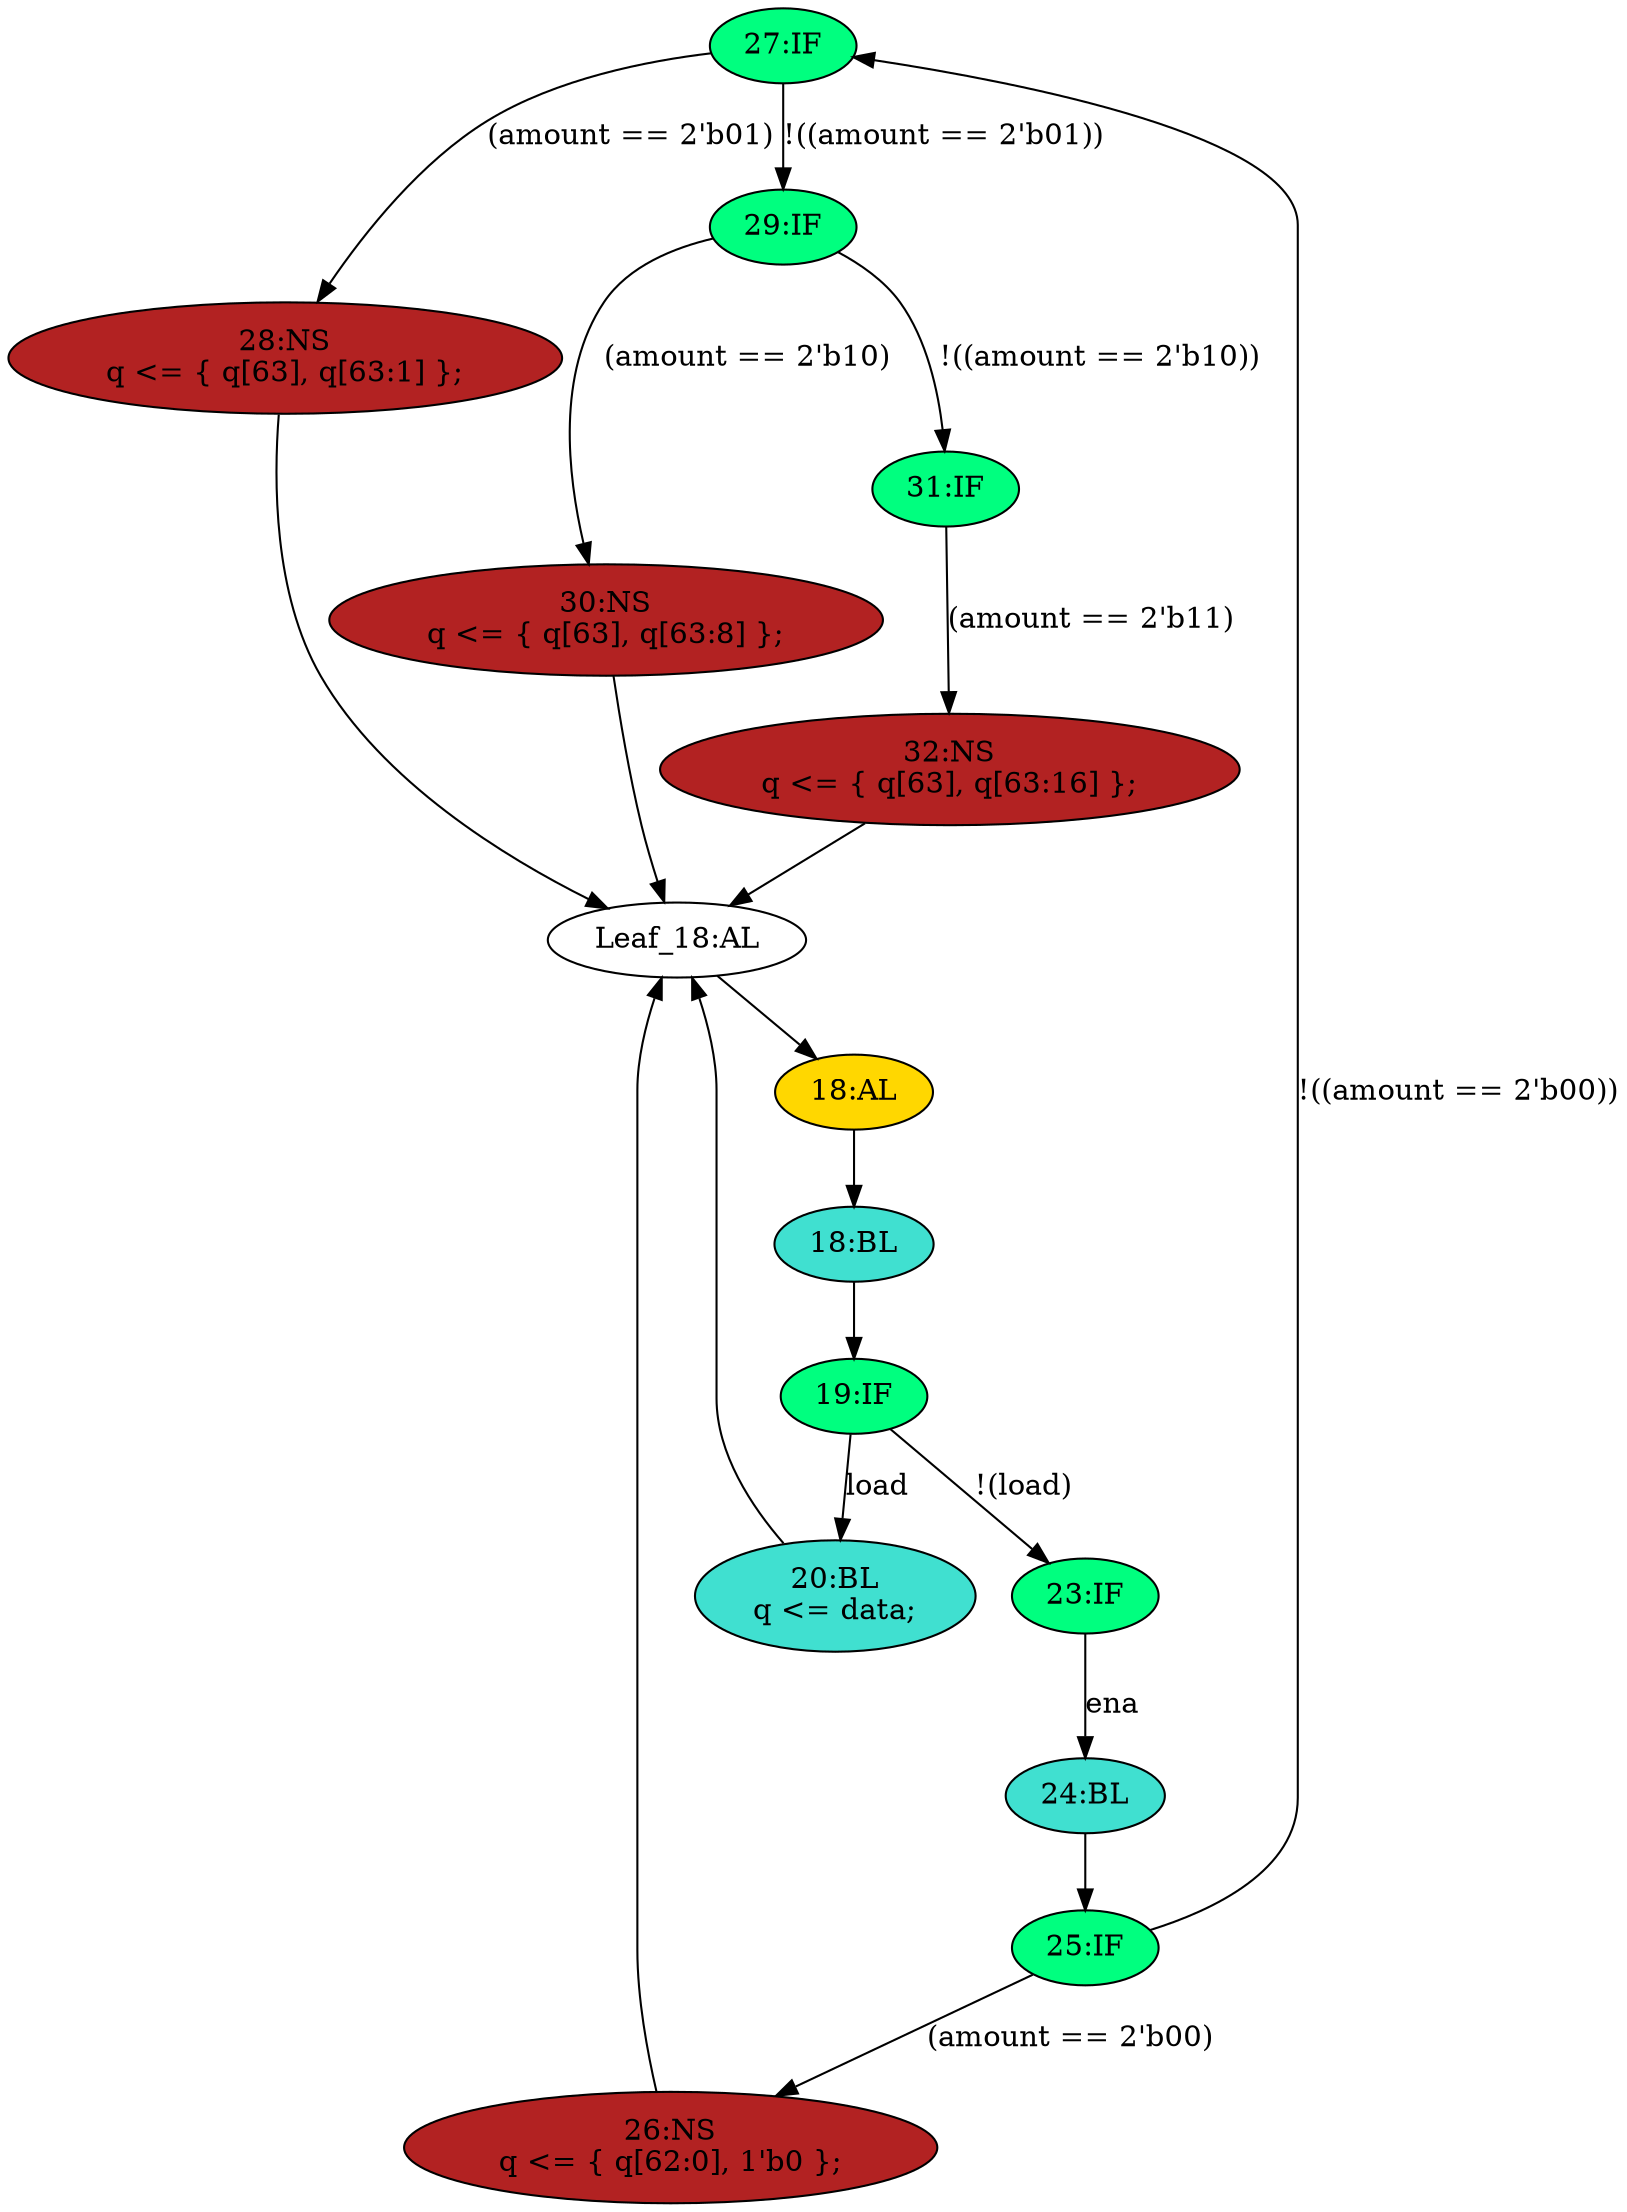 strict digraph "compose( ,  )" {
	node [label="\N"];
	"27:IF"	[ast="<pyverilog.vparser.ast.IfStatement object at 0x7f3e0f72a250>",
		fillcolor=springgreen,
		label="27:IF",
		statements="[]",
		style=filled,
		typ=IfStatement];
	"28:NS"	[ast="<pyverilog.vparser.ast.NonblockingSubstitution object at 0x7f3e10f3f450>",
		fillcolor=firebrick,
		label="28:NS
q <= { q[63], q[63:1] };",
		statements="[<pyverilog.vparser.ast.NonblockingSubstitution object at 0x7f3e10f3f450>]",
		style=filled,
		typ=NonblockingSubstitution];
	"27:IF" -> "28:NS"	[cond="['amount']",
		label="(amount == 2'b01)",
		lineno=27];
	"29:IF"	[ast="<pyverilog.vparser.ast.IfStatement object at 0x7f3e0f318310>",
		fillcolor=springgreen,
		label="29:IF",
		statements="[]",
		style=filled,
		typ=IfStatement];
	"27:IF" -> "29:IF"	[cond="['amount']",
		label="!((amount == 2'b01))",
		lineno=27];
	"20:BL"	[ast="<pyverilog.vparser.ast.Block object at 0x7f3e0f6b71d0>",
		fillcolor=turquoise,
		label="20:BL
q <= data;",
		statements="[<pyverilog.vparser.ast.NonblockingSubstitution object at 0x7f3e0f6a3210>]",
		style=filled,
		typ=Block];
	"Leaf_18:AL"	[def_var="['q']",
		label="Leaf_18:AL"];
	"20:BL" -> "Leaf_18:AL"	[cond="[]",
		lineno=None];
	"28:NS" -> "Leaf_18:AL"	[cond="[]",
		lineno=None];
	"24:BL"	[ast="<pyverilog.vparser.ast.Block object at 0x7f3e0f64ebd0>",
		fillcolor=turquoise,
		label="24:BL",
		statements="[]",
		style=filled,
		typ=Block];
	"25:IF"	[ast="<pyverilog.vparser.ast.IfStatement object at 0x7f3e0f6a6750>",
		fillcolor=springgreen,
		label="25:IF",
		statements="[]",
		style=filled,
		typ=IfStatement];
	"24:BL" -> "25:IF"	[cond="[]",
		lineno=None];
	"19:IF"	[ast="<pyverilog.vparser.ast.IfStatement object at 0x7f3e0f6a3ed0>",
		fillcolor=springgreen,
		label="19:IF",
		statements="[]",
		style=filled,
		typ=IfStatement];
	"19:IF" -> "20:BL"	[cond="['load']",
		label=load,
		lineno=19];
	"23:IF"	[ast="<pyverilog.vparser.ast.IfStatement object at 0x7f3e0f64ecd0>",
		fillcolor=springgreen,
		label="23:IF",
		statements="[]",
		style=filled,
		typ=IfStatement];
	"19:IF" -> "23:IF"	[cond="['load']",
		label="!(load)",
		lineno=19];
	"18:BL"	[ast="<pyverilog.vparser.ast.Block object at 0x7f3e0f7350d0>",
		fillcolor=turquoise,
		label="18:BL",
		statements="[]",
		style=filled,
		typ=Block];
	"18:BL" -> "19:IF"	[cond="[]",
		lineno=None];
	"25:IF" -> "27:IF"	[cond="['amount']",
		label="!((amount == 2'b00))",
		lineno=25];
	"26:NS"	[ast="<pyverilog.vparser.ast.NonblockingSubstitution object at 0x7f3e0f6a6650>",
		fillcolor=firebrick,
		label="26:NS
q <= { q[62:0], 1'b0 };",
		statements="[<pyverilog.vparser.ast.NonblockingSubstitution object at 0x7f3e0f6a6650>]",
		style=filled,
		typ=NonblockingSubstitution];
	"25:IF" -> "26:NS"	[cond="['amount']",
		label="(amount == 2'b00)",
		lineno=25];
	"26:NS" -> "Leaf_18:AL"	[cond="[]",
		lineno=None];
	"18:AL"	[ast="<pyverilog.vparser.ast.Always object at 0x7f3e0f6b7090>",
		clk_sens=True,
		fillcolor=gold,
		label="18:AL",
		sens="['clk']",
		statements="[]",
		style=filled,
		typ=Always,
		use_var="['load', 'ena', 'amount', 'data', 'q']"];
	"18:AL" -> "18:BL"	[cond="[]",
		lineno=None];
	"23:IF" -> "24:BL"	[cond="['ena']",
		label=ena,
		lineno=23];
	"32:NS"	[ast="<pyverilog.vparser.ast.NonblockingSubstitution object at 0x7f3e0f318ad0>",
		fillcolor=firebrick,
		label="32:NS
q <= { q[63], q[63:16] };",
		statements="[<pyverilog.vparser.ast.NonblockingSubstitution object at 0x7f3e0f318ad0>]",
		style=filled,
		typ=NonblockingSubstitution];
	"32:NS" -> "Leaf_18:AL"	[cond="[]",
		lineno=None];
	"31:IF"	[ast="<pyverilog.vparser.ast.IfStatement object at 0x7f3e0f3184d0>",
		fillcolor=springgreen,
		label="31:IF",
		statements="[]",
		style=filled,
		typ=IfStatement];
	"31:IF" -> "32:NS"	[cond="['amount']",
		label="(amount == 2'b11)",
		lineno=31];
	"29:IF" -> "31:IF"	[cond="['amount']",
		label="!((amount == 2'b10))",
		lineno=29];
	"30:NS"	[ast="<pyverilog.vparser.ast.NonblockingSubstitution object at 0x7f3e0f318dd0>",
		fillcolor=firebrick,
		label="30:NS
q <= { q[63], q[63:8] };",
		statements="[<pyverilog.vparser.ast.NonblockingSubstitution object at 0x7f3e0f318dd0>]",
		style=filled,
		typ=NonblockingSubstitution];
	"29:IF" -> "30:NS"	[cond="['amount']",
		label="(amount == 2'b10)",
		lineno=29];
	"30:NS" -> "Leaf_18:AL"	[cond="[]",
		lineno=None];
	"Leaf_18:AL" -> "18:AL";
}
